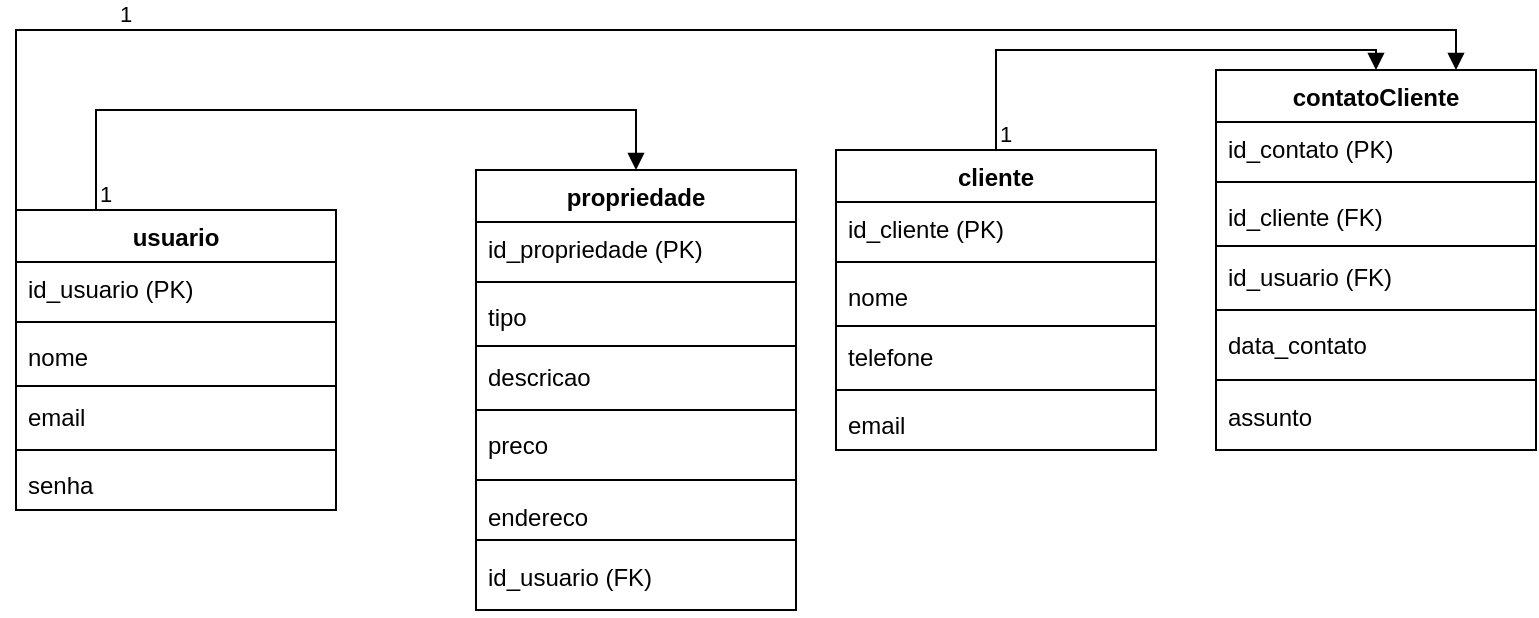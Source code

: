 <mxfile version="24.8.4">
  <diagram id="sl7TDdYuQnrmWLiLyOOr" name="Página-2">
    <mxGraphModel dx="1112" dy="469" grid="1" gridSize="10" guides="1" tooltips="1" connect="1" arrows="1" fold="1" page="1" pageScale="1" pageWidth="827" pageHeight="1169" math="0" shadow="0">
      <root>
        <mxCell id="0" />
        <mxCell id="1" parent="0" />
        <mxCell id="pQ2iBLHZiqk6ue51LfpY-1" value="usuario" style="swimlane;fontStyle=1;align=center;verticalAlign=top;childLayout=stackLayout;horizontal=1;startSize=26;horizontalStack=0;resizeParent=1;resizeParentMax=0;resizeLast=0;collapsible=1;marginBottom=0;whiteSpace=wrap;html=1;" vertex="1" parent="1">
          <mxGeometry x="50" y="200" width="160" height="150" as="geometry">
            <mxRectangle x="160" y="170" width="80" height="30" as="alternateBounds" />
          </mxGeometry>
        </mxCell>
        <mxCell id="pQ2iBLHZiqk6ue51LfpY-2" value="id_usuario (PK)" style="text;strokeColor=none;fillColor=none;align=left;verticalAlign=top;spacingLeft=4;spacingRight=4;overflow=hidden;rotatable=0;points=[[0,0.5],[1,0.5]];portConstraint=eastwest;whiteSpace=wrap;html=1;" vertex="1" parent="pQ2iBLHZiqk6ue51LfpY-1">
          <mxGeometry y="26" width="160" height="26" as="geometry" />
        </mxCell>
        <mxCell id="pQ2iBLHZiqk6ue51LfpY-3" value="" style="line;strokeWidth=1;fillColor=none;align=left;verticalAlign=middle;spacingTop=-1;spacingLeft=3;spacingRight=3;rotatable=0;labelPosition=right;points=[];portConstraint=eastwest;strokeColor=inherit;" vertex="1" parent="pQ2iBLHZiqk6ue51LfpY-1">
          <mxGeometry y="52" width="160" height="8" as="geometry" />
        </mxCell>
        <mxCell id="pQ2iBLHZiqk6ue51LfpY-29" value="nome" style="text;strokeColor=none;fillColor=none;align=left;verticalAlign=top;spacingLeft=4;spacingRight=4;overflow=hidden;rotatable=0;points=[[0,0.5],[1,0.5]];portConstraint=eastwest;whiteSpace=wrap;html=1;" vertex="1" parent="pQ2iBLHZiqk6ue51LfpY-1">
          <mxGeometry y="60" width="160" height="26" as="geometry" />
        </mxCell>
        <mxCell id="pQ2iBLHZiqk6ue51LfpY-24" value="" style="line;strokeWidth=1;fillColor=none;align=left;verticalAlign=middle;spacingTop=-1;spacingLeft=3;spacingRight=3;rotatable=0;labelPosition=right;points=[];portConstraint=eastwest;strokeColor=inherit;" vertex="1" parent="pQ2iBLHZiqk6ue51LfpY-1">
          <mxGeometry y="86" width="160" height="4" as="geometry" />
        </mxCell>
        <mxCell id="pQ2iBLHZiqk6ue51LfpY-30" value="email" style="text;strokeColor=none;fillColor=none;align=left;verticalAlign=top;spacingLeft=4;spacingRight=4;overflow=hidden;rotatable=0;points=[[0,0.5],[1,0.5]];portConstraint=eastwest;whiteSpace=wrap;html=1;" vertex="1" parent="pQ2iBLHZiqk6ue51LfpY-1">
          <mxGeometry y="90" width="160" height="26" as="geometry" />
        </mxCell>
        <mxCell id="pQ2iBLHZiqk6ue51LfpY-26" value="" style="line;strokeWidth=1;fillColor=none;align=left;verticalAlign=middle;spacingTop=-1;spacingLeft=3;spacingRight=3;rotatable=0;labelPosition=right;points=[];portConstraint=eastwest;strokeColor=inherit;" vertex="1" parent="pQ2iBLHZiqk6ue51LfpY-1">
          <mxGeometry y="116" width="160" height="8" as="geometry" />
        </mxCell>
        <mxCell id="pQ2iBLHZiqk6ue51LfpY-31" value="senha" style="text;strokeColor=none;fillColor=none;align=left;verticalAlign=top;spacingLeft=4;spacingRight=4;overflow=hidden;rotatable=0;points=[[0,0.5],[1,0.5]];portConstraint=eastwest;whiteSpace=wrap;html=1;" vertex="1" parent="pQ2iBLHZiqk6ue51LfpY-1">
          <mxGeometry y="124" width="160" height="26" as="geometry" />
        </mxCell>
        <mxCell id="pQ2iBLHZiqk6ue51LfpY-32" value="propriedade" style="swimlane;fontStyle=1;align=center;verticalAlign=top;childLayout=stackLayout;horizontal=1;startSize=26;horizontalStack=0;resizeParent=1;resizeParentMax=0;resizeLast=0;collapsible=1;marginBottom=0;whiteSpace=wrap;html=1;" vertex="1" parent="1">
          <mxGeometry x="280" y="180" width="160" height="220" as="geometry">
            <mxRectangle x="380" y="170" width="80" height="30" as="alternateBounds" />
          </mxGeometry>
        </mxCell>
        <mxCell id="pQ2iBLHZiqk6ue51LfpY-33" value="id_propriedade (PK)" style="text;strokeColor=none;fillColor=none;align=left;verticalAlign=top;spacingLeft=4;spacingRight=4;overflow=hidden;rotatable=0;points=[[0,0.5],[1,0.5]];portConstraint=eastwest;whiteSpace=wrap;html=1;" vertex="1" parent="pQ2iBLHZiqk6ue51LfpY-32">
          <mxGeometry y="26" width="160" height="26" as="geometry" />
        </mxCell>
        <mxCell id="pQ2iBLHZiqk6ue51LfpY-34" value="" style="line;strokeWidth=1;fillColor=none;align=left;verticalAlign=middle;spacingTop=-1;spacingLeft=3;spacingRight=3;rotatable=0;labelPosition=right;points=[];portConstraint=eastwest;strokeColor=inherit;" vertex="1" parent="pQ2iBLHZiqk6ue51LfpY-32">
          <mxGeometry y="52" width="160" height="8" as="geometry" />
        </mxCell>
        <mxCell id="pQ2iBLHZiqk6ue51LfpY-35" value="tipo" style="text;strokeColor=none;fillColor=none;align=left;verticalAlign=top;spacingLeft=4;spacingRight=4;overflow=hidden;rotatable=0;points=[[0,0.5],[1,0.5]];portConstraint=eastwest;whiteSpace=wrap;html=1;" vertex="1" parent="pQ2iBLHZiqk6ue51LfpY-32">
          <mxGeometry y="60" width="160" height="26" as="geometry" />
        </mxCell>
        <mxCell id="pQ2iBLHZiqk6ue51LfpY-36" value="" style="line;strokeWidth=1;fillColor=none;align=left;verticalAlign=middle;spacingTop=-1;spacingLeft=3;spacingRight=3;rotatable=0;labelPosition=right;points=[];portConstraint=eastwest;strokeColor=inherit;" vertex="1" parent="pQ2iBLHZiqk6ue51LfpY-32">
          <mxGeometry y="86" width="160" height="4" as="geometry" />
        </mxCell>
        <mxCell id="pQ2iBLHZiqk6ue51LfpY-37" value="descricao" style="text;strokeColor=none;fillColor=none;align=left;verticalAlign=top;spacingLeft=4;spacingRight=4;overflow=hidden;rotatable=0;points=[[0,0.5],[1,0.5]];portConstraint=eastwest;whiteSpace=wrap;html=1;" vertex="1" parent="pQ2iBLHZiqk6ue51LfpY-32">
          <mxGeometry y="90" width="160" height="26" as="geometry" />
        </mxCell>
        <mxCell id="pQ2iBLHZiqk6ue51LfpY-38" value="" style="line;strokeWidth=1;fillColor=none;align=left;verticalAlign=middle;spacingTop=-1;spacingLeft=3;spacingRight=3;rotatable=0;labelPosition=right;points=[];portConstraint=eastwest;strokeColor=inherit;" vertex="1" parent="pQ2iBLHZiqk6ue51LfpY-32">
          <mxGeometry y="116" width="160" height="8" as="geometry" />
        </mxCell>
        <mxCell id="pQ2iBLHZiqk6ue51LfpY-39" value="preco" style="text;strokeColor=none;fillColor=none;align=left;verticalAlign=top;spacingLeft=4;spacingRight=4;overflow=hidden;rotatable=0;points=[[0,0.5],[1,0.5]];portConstraint=eastwest;whiteSpace=wrap;html=1;" vertex="1" parent="pQ2iBLHZiqk6ue51LfpY-32">
          <mxGeometry y="124" width="160" height="26" as="geometry" />
        </mxCell>
        <mxCell id="pQ2iBLHZiqk6ue51LfpY-40" value="" style="line;strokeWidth=1;fillColor=none;align=left;verticalAlign=middle;spacingTop=-1;spacingLeft=3;spacingRight=3;rotatable=0;labelPosition=right;points=[];portConstraint=eastwest;strokeColor=inherit;" vertex="1" parent="pQ2iBLHZiqk6ue51LfpY-32">
          <mxGeometry y="150" width="160" height="10" as="geometry" />
        </mxCell>
        <mxCell id="pQ2iBLHZiqk6ue51LfpY-42" value="endereco" style="text;strokeColor=none;fillColor=none;align=left;verticalAlign=top;spacingLeft=4;spacingRight=4;overflow=hidden;rotatable=0;points=[[0,0.5],[1,0.5]];portConstraint=eastwest;whiteSpace=wrap;html=1;" vertex="1" parent="pQ2iBLHZiqk6ue51LfpY-32">
          <mxGeometry y="160" width="160" height="20" as="geometry" />
        </mxCell>
        <mxCell id="pQ2iBLHZiqk6ue51LfpY-43" value="" style="line;strokeWidth=1;fillColor=none;align=left;verticalAlign=middle;spacingTop=-1;spacingLeft=3;spacingRight=3;rotatable=0;labelPosition=right;points=[];portConstraint=eastwest;strokeColor=inherit;" vertex="1" parent="pQ2iBLHZiqk6ue51LfpY-32">
          <mxGeometry y="180" width="160" height="10" as="geometry" />
        </mxCell>
        <mxCell id="pQ2iBLHZiqk6ue51LfpY-41" value="id_usuario (FK)" style="text;strokeColor=none;fillColor=none;align=left;verticalAlign=top;spacingLeft=4;spacingRight=4;overflow=hidden;rotatable=0;points=[[0,0.5],[1,0.5]];portConstraint=eastwest;whiteSpace=wrap;html=1;" vertex="1" parent="pQ2iBLHZiqk6ue51LfpY-32">
          <mxGeometry y="190" width="160" height="30" as="geometry" />
        </mxCell>
        <mxCell id="pQ2iBLHZiqk6ue51LfpY-44" value="cliente" style="swimlane;fontStyle=1;align=center;verticalAlign=top;childLayout=stackLayout;horizontal=1;startSize=26;horizontalStack=0;resizeParent=1;resizeParentMax=0;resizeLast=0;collapsible=1;marginBottom=0;whiteSpace=wrap;html=1;" vertex="1" parent="1">
          <mxGeometry x="460" y="170" width="160" height="150" as="geometry">
            <mxRectangle x="380" y="170" width="80" height="30" as="alternateBounds" />
          </mxGeometry>
        </mxCell>
        <mxCell id="pQ2iBLHZiqk6ue51LfpY-45" value="id_cliente (PK)" style="text;strokeColor=none;fillColor=none;align=left;verticalAlign=top;spacingLeft=4;spacingRight=4;overflow=hidden;rotatable=0;points=[[0,0.5],[1,0.5]];portConstraint=eastwest;whiteSpace=wrap;html=1;" vertex="1" parent="pQ2iBLHZiqk6ue51LfpY-44">
          <mxGeometry y="26" width="160" height="26" as="geometry" />
        </mxCell>
        <mxCell id="pQ2iBLHZiqk6ue51LfpY-46" value="" style="line;strokeWidth=1;fillColor=none;align=left;verticalAlign=middle;spacingTop=-1;spacingLeft=3;spacingRight=3;rotatable=0;labelPosition=right;points=[];portConstraint=eastwest;strokeColor=inherit;" vertex="1" parent="pQ2iBLHZiqk6ue51LfpY-44">
          <mxGeometry y="52" width="160" height="8" as="geometry" />
        </mxCell>
        <mxCell id="pQ2iBLHZiqk6ue51LfpY-47" value="nome" style="text;strokeColor=none;fillColor=none;align=left;verticalAlign=top;spacingLeft=4;spacingRight=4;overflow=hidden;rotatable=0;points=[[0,0.5],[1,0.5]];portConstraint=eastwest;whiteSpace=wrap;html=1;" vertex="1" parent="pQ2iBLHZiqk6ue51LfpY-44">
          <mxGeometry y="60" width="160" height="26" as="geometry" />
        </mxCell>
        <mxCell id="pQ2iBLHZiqk6ue51LfpY-48" value="" style="line;strokeWidth=1;fillColor=none;align=left;verticalAlign=middle;spacingTop=-1;spacingLeft=3;spacingRight=3;rotatable=0;labelPosition=right;points=[];portConstraint=eastwest;strokeColor=inherit;" vertex="1" parent="pQ2iBLHZiqk6ue51LfpY-44">
          <mxGeometry y="86" width="160" height="4" as="geometry" />
        </mxCell>
        <mxCell id="pQ2iBLHZiqk6ue51LfpY-49" value="telefone" style="text;strokeColor=none;fillColor=none;align=left;verticalAlign=top;spacingLeft=4;spacingRight=4;overflow=hidden;rotatable=0;points=[[0,0.5],[1,0.5]];portConstraint=eastwest;whiteSpace=wrap;html=1;" vertex="1" parent="pQ2iBLHZiqk6ue51LfpY-44">
          <mxGeometry y="90" width="160" height="26" as="geometry" />
        </mxCell>
        <mxCell id="pQ2iBLHZiqk6ue51LfpY-50" value="" style="line;strokeWidth=1;fillColor=none;align=left;verticalAlign=middle;spacingTop=-1;spacingLeft=3;spacingRight=3;rotatable=0;labelPosition=right;points=[];portConstraint=eastwest;strokeColor=inherit;" vertex="1" parent="pQ2iBLHZiqk6ue51LfpY-44">
          <mxGeometry y="116" width="160" height="8" as="geometry" />
        </mxCell>
        <mxCell id="pQ2iBLHZiqk6ue51LfpY-51" value="email" style="text;strokeColor=none;fillColor=none;align=left;verticalAlign=top;spacingLeft=4;spacingRight=4;overflow=hidden;rotatable=0;points=[[0,0.5],[1,0.5]];portConstraint=eastwest;whiteSpace=wrap;html=1;" vertex="1" parent="pQ2iBLHZiqk6ue51LfpY-44">
          <mxGeometry y="124" width="160" height="26" as="geometry" />
        </mxCell>
        <mxCell id="pQ2iBLHZiqk6ue51LfpY-56" value="contatoCliente" style="swimlane;fontStyle=1;align=center;verticalAlign=top;childLayout=stackLayout;horizontal=1;startSize=26;horizontalStack=0;resizeParent=1;resizeParentMax=0;resizeLast=0;collapsible=1;marginBottom=0;whiteSpace=wrap;html=1;" vertex="1" parent="1">
          <mxGeometry x="650" y="130" width="160" height="190" as="geometry">
            <mxRectangle x="380" y="170" width="80" height="30" as="alternateBounds" />
          </mxGeometry>
        </mxCell>
        <mxCell id="pQ2iBLHZiqk6ue51LfpY-57" value="id_contato (PK)" style="text;strokeColor=none;fillColor=none;align=left;verticalAlign=top;spacingLeft=4;spacingRight=4;overflow=hidden;rotatable=0;points=[[0,0.5],[1,0.5]];portConstraint=eastwest;whiteSpace=wrap;html=1;" vertex="1" parent="pQ2iBLHZiqk6ue51LfpY-56">
          <mxGeometry y="26" width="160" height="26" as="geometry" />
        </mxCell>
        <mxCell id="pQ2iBLHZiqk6ue51LfpY-58" value="" style="line;strokeWidth=1;fillColor=none;align=left;verticalAlign=middle;spacingTop=-1;spacingLeft=3;spacingRight=3;rotatable=0;labelPosition=right;points=[];portConstraint=eastwest;strokeColor=inherit;" vertex="1" parent="pQ2iBLHZiqk6ue51LfpY-56">
          <mxGeometry y="52" width="160" height="8" as="geometry" />
        </mxCell>
        <mxCell id="pQ2iBLHZiqk6ue51LfpY-59" value="id_cliente (FK)" style="text;strokeColor=none;fillColor=none;align=left;verticalAlign=top;spacingLeft=4;spacingRight=4;overflow=hidden;rotatable=0;points=[[0,0.5],[1,0.5]];portConstraint=eastwest;whiteSpace=wrap;html=1;" vertex="1" parent="pQ2iBLHZiqk6ue51LfpY-56">
          <mxGeometry y="60" width="160" height="26" as="geometry" />
        </mxCell>
        <mxCell id="pQ2iBLHZiqk6ue51LfpY-60" value="" style="line;strokeWidth=1;fillColor=none;align=left;verticalAlign=middle;spacingTop=-1;spacingLeft=3;spacingRight=3;rotatable=0;labelPosition=right;points=[];portConstraint=eastwest;strokeColor=inherit;" vertex="1" parent="pQ2iBLHZiqk6ue51LfpY-56">
          <mxGeometry y="86" width="160" height="4" as="geometry" />
        </mxCell>
        <mxCell id="pQ2iBLHZiqk6ue51LfpY-61" value="id_usuario (FK)" style="text;strokeColor=none;fillColor=none;align=left;verticalAlign=top;spacingLeft=4;spacingRight=4;overflow=hidden;rotatable=0;points=[[0,0.5],[1,0.5]];portConstraint=eastwest;whiteSpace=wrap;html=1;" vertex="1" parent="pQ2iBLHZiqk6ue51LfpY-56">
          <mxGeometry y="90" width="160" height="26" as="geometry" />
        </mxCell>
        <mxCell id="pQ2iBLHZiqk6ue51LfpY-62" value="" style="line;strokeWidth=1;fillColor=none;align=left;verticalAlign=middle;spacingTop=-1;spacingLeft=3;spacingRight=3;rotatable=0;labelPosition=right;points=[];portConstraint=eastwest;strokeColor=inherit;" vertex="1" parent="pQ2iBLHZiqk6ue51LfpY-56">
          <mxGeometry y="116" width="160" height="8" as="geometry" />
        </mxCell>
        <mxCell id="pQ2iBLHZiqk6ue51LfpY-63" value="data_contato" style="text;strokeColor=none;fillColor=none;align=left;verticalAlign=top;spacingLeft=4;spacingRight=4;overflow=hidden;rotatable=0;points=[[0,0.5],[1,0.5]];portConstraint=eastwest;whiteSpace=wrap;html=1;" vertex="1" parent="pQ2iBLHZiqk6ue51LfpY-56">
          <mxGeometry y="124" width="160" height="26" as="geometry" />
        </mxCell>
        <mxCell id="pQ2iBLHZiqk6ue51LfpY-64" value="" style="line;strokeWidth=1;fillColor=none;align=left;verticalAlign=middle;spacingTop=-1;spacingLeft=3;spacingRight=3;rotatable=0;labelPosition=right;points=[];portConstraint=eastwest;strokeColor=inherit;" vertex="1" parent="pQ2iBLHZiqk6ue51LfpY-56">
          <mxGeometry y="150" width="160" height="10" as="geometry" />
        </mxCell>
        <mxCell id="pQ2iBLHZiqk6ue51LfpY-65" value="assunto" style="text;strokeColor=none;fillColor=none;align=left;verticalAlign=top;spacingLeft=4;spacingRight=4;overflow=hidden;rotatable=0;points=[[0,0.5],[1,0.5]];portConstraint=eastwest;whiteSpace=wrap;html=1;" vertex="1" parent="pQ2iBLHZiqk6ue51LfpY-56">
          <mxGeometry y="160" width="160" height="30" as="geometry" />
        </mxCell>
        <mxCell id="pQ2iBLHZiqk6ue51LfpY-75" value="" style="endArrow=block;endFill=1;html=1;edgeStyle=orthogonalEdgeStyle;align=left;verticalAlign=top;rounded=0;exitX=0.5;exitY=0;exitDx=0;exitDy=0;entryX=0.5;entryY=0;entryDx=0;entryDy=0;" edge="1" parent="1" source="pQ2iBLHZiqk6ue51LfpY-1" target="pQ2iBLHZiqk6ue51LfpY-32">
          <mxGeometry x="-1" relative="1" as="geometry">
            <mxPoint x="130" y="129" as="sourcePoint" />
            <mxPoint x="290" y="129" as="targetPoint" />
            <Array as="points">
              <mxPoint x="90" y="150" />
              <mxPoint x="360" y="150" />
            </Array>
          </mxGeometry>
        </mxCell>
        <mxCell id="pQ2iBLHZiqk6ue51LfpY-76" value="1" style="edgeLabel;resizable=0;html=1;align=left;verticalAlign=bottom;" connectable="0" vertex="1" parent="pQ2iBLHZiqk6ue51LfpY-75">
          <mxGeometry x="-1" relative="1" as="geometry">
            <mxPoint x="-30" y="-90" as="offset" />
          </mxGeometry>
        </mxCell>
        <mxCell id="pQ2iBLHZiqk6ue51LfpY-79" value="" style="endArrow=block;endFill=1;html=1;edgeStyle=orthogonalEdgeStyle;align=left;verticalAlign=top;rounded=0;exitX=0.5;exitY=0;exitDx=0;exitDy=0;entryX=0.5;entryY=0;entryDx=0;entryDy=0;" edge="1" parent="1" source="pQ2iBLHZiqk6ue51LfpY-44" target="pQ2iBLHZiqk6ue51LfpY-56">
          <mxGeometry x="-1" relative="1" as="geometry">
            <mxPoint x="490" y="100" as="sourcePoint" />
            <mxPoint x="650" y="100" as="targetPoint" />
          </mxGeometry>
        </mxCell>
        <mxCell id="pQ2iBLHZiqk6ue51LfpY-80" value="1" style="edgeLabel;resizable=0;html=1;align=left;verticalAlign=bottom;" connectable="0" vertex="1" parent="pQ2iBLHZiqk6ue51LfpY-79">
          <mxGeometry x="-1" relative="1" as="geometry" />
        </mxCell>
        <mxCell id="pQ2iBLHZiqk6ue51LfpY-81" value="" style="endArrow=block;endFill=1;html=1;edgeStyle=orthogonalEdgeStyle;align=left;verticalAlign=top;rounded=0;exitX=0.25;exitY=0;exitDx=0;exitDy=0;entryX=0.75;entryY=0;entryDx=0;entryDy=0;" edge="1" parent="1" source="pQ2iBLHZiqk6ue51LfpY-1" target="pQ2iBLHZiqk6ue51LfpY-56">
          <mxGeometry x="-1" relative="1" as="geometry">
            <mxPoint x="210" y="80" as="sourcePoint" />
            <mxPoint x="370" y="80" as="targetPoint" />
            <Array as="points">
              <mxPoint x="50" y="110" />
              <mxPoint x="770" y="110" />
            </Array>
          </mxGeometry>
        </mxCell>
        <mxCell id="pQ2iBLHZiqk6ue51LfpY-82" value="1" style="edgeLabel;resizable=0;html=1;align=left;verticalAlign=bottom;" connectable="0" vertex="1" parent="pQ2iBLHZiqk6ue51LfpY-81">
          <mxGeometry x="-1" relative="1" as="geometry" />
        </mxCell>
      </root>
    </mxGraphModel>
  </diagram>
</mxfile>
